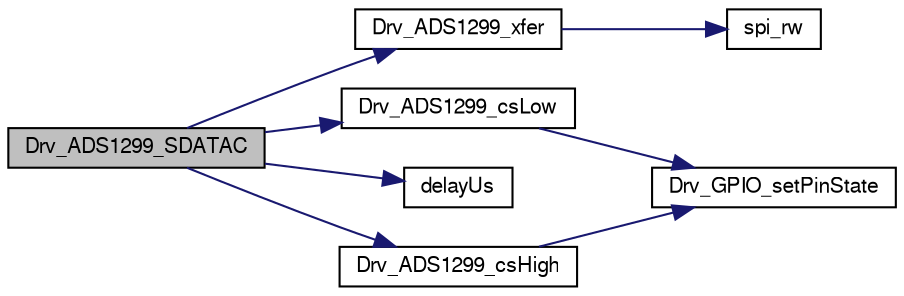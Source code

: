 digraph "Drv_ADS1299_SDATAC"
{
  edge [fontname="FreeSans",fontsize="10",labelfontname="FreeSans",labelfontsize="10"];
  node [fontname="FreeSans",fontsize="10",shape=record];
  rankdir="LR";
  Node1 [label="Drv_ADS1299_SDATAC",height=0.2,width=0.4,color="black", fillcolor="grey75", style="filled", fontcolor="black"];
  Node1 -> Node2 [color="midnightblue",fontsize="10",style="solid"];
  Node2 [label="Drv_ADS1299_csLow",height=0.2,width=0.4,color="black", fillcolor="white", style="filled",URL="$group__ADS1299__Library.html#gae7bfe7b22c142ad6af3606fc094dd149",tooltip="SPI chip select method. "];
  Node2 -> Node3 [color="midnightblue",fontsize="10",style="solid"];
  Node3 [label="Drv_GPIO_setPinState",height=0.2,width=0.4,color="black", fillcolor="white", style="filled",URL="$group__GPIO__Library.html#gaa0fc19aa74a1bf75817ba137e78f7a0a",tooltip="Set a GPIO pin state. "];
  Node1 -> Node4 [color="midnightblue",fontsize="10",style="solid"];
  Node4 [label="Drv_ADS1299_xfer",height=0.2,width=0.4,color="black", fillcolor="white", style="filled",URL="$group__ADS1299__Library.html#gaacd804d5af6ab72174a9cb050dcf9041",tooltip="SPI communication method. "];
  Node4 -> Node5 [color="midnightblue",fontsize="10",style="solid"];
  Node5 [label="spi_rw",height=0.2,width=0.4,color="black", fillcolor="white", style="filled",URL="$group__SSP__Library.html#ga3808c285915bc0c410f4188eafce502d",tooltip="Faster way to transfer a single a byte via SSP. "];
  Node1 -> Node6 [color="midnightblue",fontsize="10",style="solid"];
  Node6 [label="delayUs",height=0.2,width=0.4,color="black", fillcolor="white", style="filled",URL="$group__Devices__Library.html#ga120f8cfcae7121ef62deee0473cf19ee",tooltip="Delay in microseconds. "];
  Node1 -> Node7 [color="midnightblue",fontsize="10",style="solid"];
  Node7 [label="Drv_ADS1299_csHigh",height=0.2,width=0.4,color="black", fillcolor="white", style="filled",URL="$group__ADS1299__Library.html#gad90e09cf6259d704d03a6b3f569d0976",tooltip="SPI chip de-select. "];
  Node7 -> Node3 [color="midnightblue",fontsize="10",style="solid"];
}
